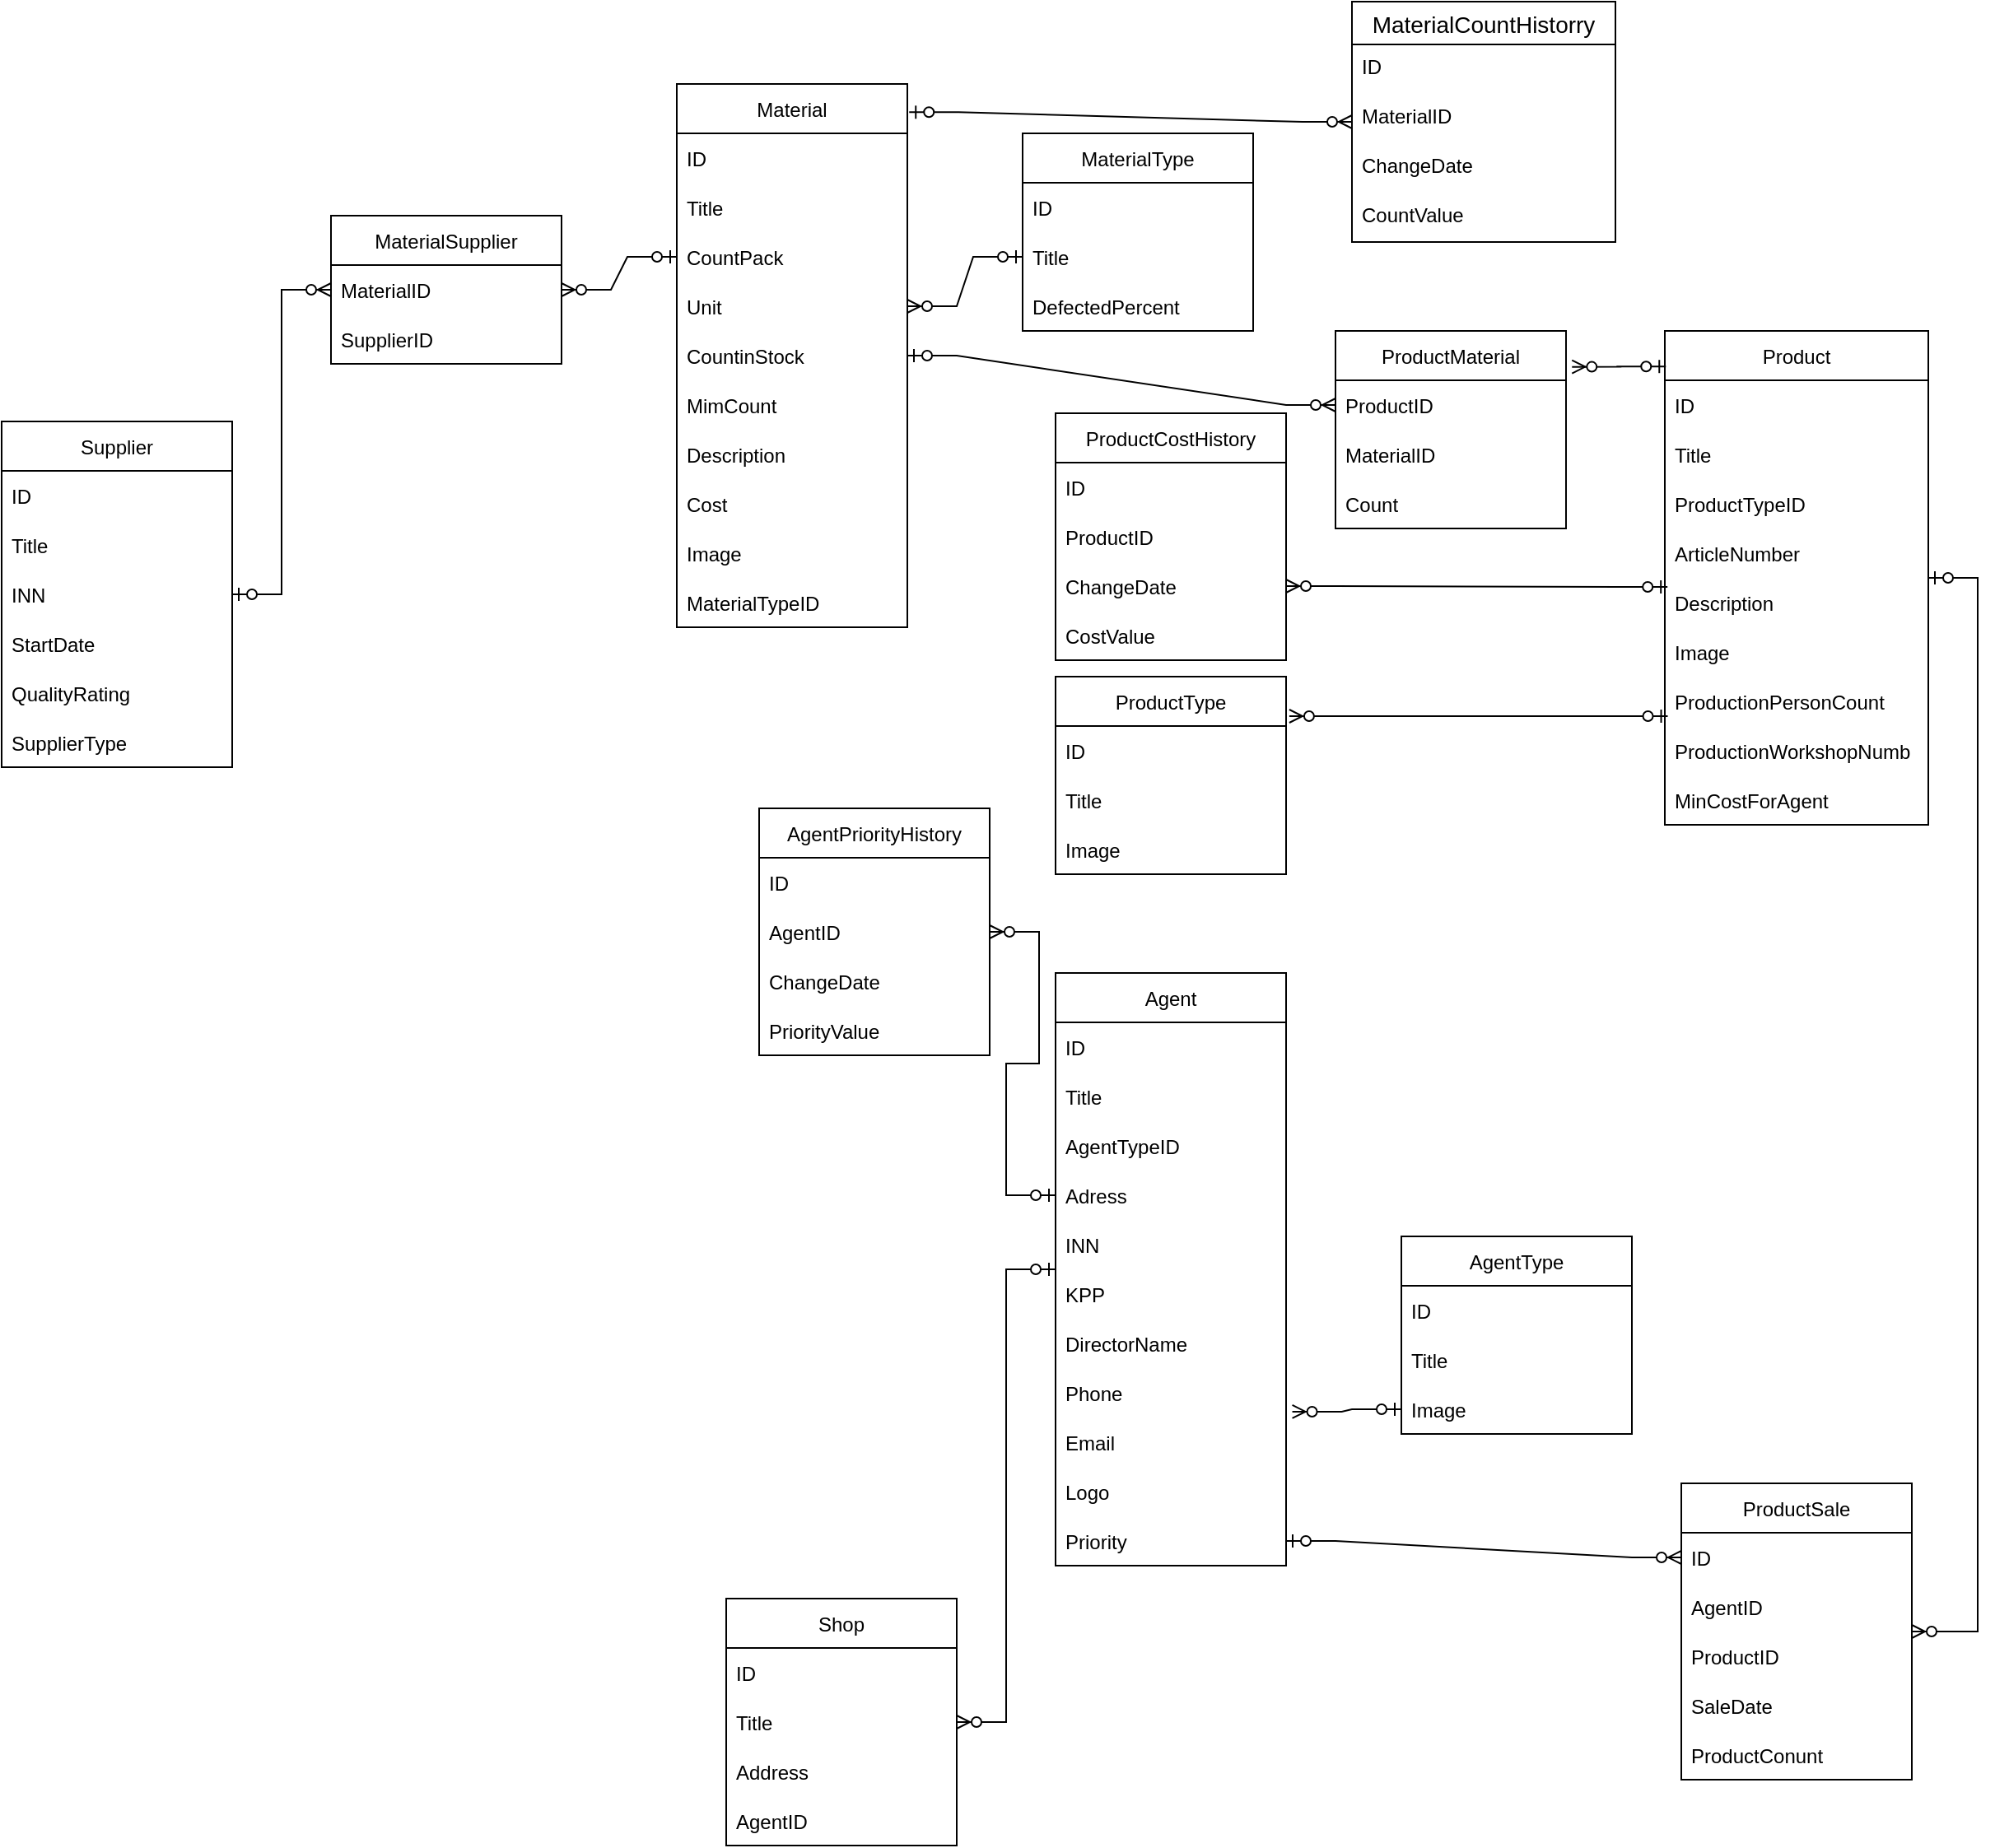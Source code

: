 <mxfile version="20.5.1" type="device"><diagram id="dXDiWoVjgruQhCKhAoji" name="Страница 1"><mxGraphModel dx="2249" dy="762" grid="1" gridSize="10" guides="1" tooltips="1" connect="1" arrows="1" fold="1" page="1" pageScale="1" pageWidth="827" pageHeight="1169" math="0" shadow="0"><root><mxCell id="0"/><mxCell id="1" parent="0"/><mxCell id="D14XUjbQnSasZmBfT_IB-1" value="Product" style="swimlane;fontStyle=0;childLayout=stackLayout;horizontal=1;startSize=30;horizontalStack=0;resizeParent=1;resizeParentMax=0;resizeLast=0;collapsible=1;marginBottom=0;" parent="1" vertex="1"><mxGeometry x="290" y="210" width="160" height="300" as="geometry"><mxRectangle x="110" y="110" width="80" height="30" as="alternateBounds"/></mxGeometry></mxCell><mxCell id="D14XUjbQnSasZmBfT_IB-2" value="ID" style="text;strokeColor=none;fillColor=none;align=left;verticalAlign=middle;spacingLeft=4;spacingRight=4;overflow=hidden;points=[[0,0.5],[1,0.5]];portConstraint=eastwest;rotatable=0;" parent="D14XUjbQnSasZmBfT_IB-1" vertex="1"><mxGeometry y="30" width="160" height="30" as="geometry"/></mxCell><mxCell id="D14XUjbQnSasZmBfT_IB-3" value="Title" style="text;strokeColor=none;fillColor=none;align=left;verticalAlign=middle;spacingLeft=4;spacingRight=4;overflow=hidden;points=[[0,0.5],[1,0.5]];portConstraint=eastwest;rotatable=0;" parent="D14XUjbQnSasZmBfT_IB-1" vertex="1"><mxGeometry y="60" width="160" height="30" as="geometry"/></mxCell><mxCell id="D14XUjbQnSasZmBfT_IB-4" value="ProductTypeID" style="text;strokeColor=none;fillColor=none;align=left;verticalAlign=middle;spacingLeft=4;spacingRight=4;overflow=hidden;points=[[0,0.5],[1,0.5]];portConstraint=eastwest;rotatable=0;" parent="D14XUjbQnSasZmBfT_IB-1" vertex="1"><mxGeometry y="90" width="160" height="30" as="geometry"/></mxCell><mxCell id="D14XUjbQnSasZmBfT_IB-23" value="ArticleNumber" style="text;strokeColor=none;fillColor=none;align=left;verticalAlign=middle;spacingLeft=4;spacingRight=4;overflow=hidden;points=[[0,0.5],[1,0.5]];portConstraint=eastwest;rotatable=0;" parent="D14XUjbQnSasZmBfT_IB-1" vertex="1"><mxGeometry y="120" width="160" height="30" as="geometry"/></mxCell><mxCell id="D14XUjbQnSasZmBfT_IB-24" value="Description" style="text;strokeColor=none;fillColor=none;align=left;verticalAlign=middle;spacingLeft=4;spacingRight=4;overflow=hidden;points=[[0,0.5],[1,0.5]];portConstraint=eastwest;rotatable=0;" parent="D14XUjbQnSasZmBfT_IB-1" vertex="1"><mxGeometry y="150" width="160" height="30" as="geometry"/></mxCell><mxCell id="D14XUjbQnSasZmBfT_IB-25" value="Image" style="text;strokeColor=none;fillColor=none;align=left;verticalAlign=middle;spacingLeft=4;spacingRight=4;overflow=hidden;points=[[0,0.5],[1,0.5]];portConstraint=eastwest;rotatable=0;" parent="D14XUjbQnSasZmBfT_IB-1" vertex="1"><mxGeometry y="180" width="160" height="30" as="geometry"/></mxCell><mxCell id="D14XUjbQnSasZmBfT_IB-26" value="ProductionPersonCount" style="text;strokeColor=none;fillColor=none;align=left;verticalAlign=middle;spacingLeft=4;spacingRight=4;overflow=hidden;points=[[0,0.5],[1,0.5]];portConstraint=eastwest;rotatable=0;" parent="D14XUjbQnSasZmBfT_IB-1" vertex="1"><mxGeometry y="210" width="160" height="30" as="geometry"/></mxCell><mxCell id="D14XUjbQnSasZmBfT_IB-28" value="ProductionWorkshopNumb" style="text;strokeColor=none;fillColor=none;align=left;verticalAlign=middle;spacingLeft=4;spacingRight=4;overflow=hidden;points=[[0,0.5],[1,0.5]];portConstraint=eastwest;rotatable=0;" parent="D14XUjbQnSasZmBfT_IB-1" vertex="1"><mxGeometry y="240" width="160" height="30" as="geometry"/></mxCell><mxCell id="D14XUjbQnSasZmBfT_IB-27" value="MinCostForAgent" style="text;strokeColor=none;fillColor=none;align=left;verticalAlign=middle;spacingLeft=4;spacingRight=4;overflow=hidden;points=[[0,0.5],[1,0.5]];portConstraint=eastwest;rotatable=0;" parent="D14XUjbQnSasZmBfT_IB-1" vertex="1"><mxGeometry y="270" width="160" height="30" as="geometry"/></mxCell><mxCell id="D14XUjbQnSasZmBfT_IB-58" value="" style="edgeStyle=entityRelationEdgeStyle;fontSize=12;html=1;endArrow=ERzeroToMany;startArrow=ERzeroToOne;rounded=0;entryX=1.026;entryY=0.182;entryDx=0;entryDy=0;entryPerimeter=0;exitX=0.004;exitY=0.072;exitDx=0;exitDy=0;exitPerimeter=0;" parent="1" source="D14XUjbQnSasZmBfT_IB-1" target="D14XUjbQnSasZmBfT_IB-59" edge="1"><mxGeometry width="100" height="100" relative="1" as="geometry"><mxPoint x="429.5" y="249" as="sourcePoint"/><mxPoint x="258.5" y="170" as="targetPoint"/></mxGeometry></mxCell><mxCell id="D14XUjbQnSasZmBfT_IB-59" value="ProductMaterial" style="swimlane;fontStyle=0;childLayout=stackLayout;horizontal=1;startSize=30;horizontalStack=0;resizeParent=1;resizeParentMax=0;resizeLast=0;collapsible=1;marginBottom=0;labelBackgroundColor=none;labelBorderColor=none;" parent="1" vertex="1"><mxGeometry x="90" y="210" width="140" height="120" as="geometry"/></mxCell><mxCell id="D14XUjbQnSasZmBfT_IB-60" value="ProductID" style="text;strokeColor=none;fillColor=none;align=left;verticalAlign=middle;spacingLeft=4;spacingRight=4;overflow=hidden;points=[[0,0.5],[1,0.5]];portConstraint=eastwest;rotatable=0;labelBackgroundColor=none;labelBorderColor=none;" parent="D14XUjbQnSasZmBfT_IB-59" vertex="1"><mxGeometry y="30" width="140" height="30" as="geometry"/></mxCell><mxCell id="D14XUjbQnSasZmBfT_IB-61" value="MaterialID" style="text;strokeColor=none;fillColor=none;align=left;verticalAlign=middle;spacingLeft=4;spacingRight=4;overflow=hidden;points=[[0,0.5],[1,0.5]];portConstraint=eastwest;rotatable=0;labelBackgroundColor=none;labelBorderColor=none;" parent="D14XUjbQnSasZmBfT_IB-59" vertex="1"><mxGeometry y="60" width="140" height="30" as="geometry"/></mxCell><mxCell id="D14XUjbQnSasZmBfT_IB-62" value="Count" style="text;strokeColor=none;fillColor=none;align=left;verticalAlign=middle;spacingLeft=4;spacingRight=4;overflow=hidden;points=[[0,0.5],[1,0.5]];portConstraint=eastwest;rotatable=0;labelBackgroundColor=none;labelBorderColor=none;" parent="D14XUjbQnSasZmBfT_IB-59" vertex="1"><mxGeometry y="90" width="140" height="30" as="geometry"/></mxCell><mxCell id="D14XUjbQnSasZmBfT_IB-63" value="" style="edgeStyle=entityRelationEdgeStyle;fontSize=12;html=1;endArrow=ERzeroToMany;startArrow=ERzeroToOne;rounded=0;exitX=0.01;exitY=0.183;exitDx=0;exitDy=0;exitPerimeter=0;entryX=1;entryY=0.5;entryDx=0;entryDy=0;" parent="1" source="D14XUjbQnSasZmBfT_IB-24" target="D14XUjbQnSasZmBfT_IB-67" edge="1"><mxGeometry width="100" height="100" relative="1" as="geometry"><mxPoint x="110" y="430" as="sourcePoint"/><mxPoint x="-50" y="360" as="targetPoint"/></mxGeometry></mxCell><mxCell id="D14XUjbQnSasZmBfT_IB-64" value="ProductCostHistory" style="swimlane;fontStyle=0;childLayout=stackLayout;horizontal=1;startSize=30;horizontalStack=0;resizeParent=1;resizeParentMax=0;resizeLast=0;collapsible=1;marginBottom=0;labelBackgroundColor=none;labelBorderColor=none;" parent="1" vertex="1"><mxGeometry x="-80" y="260" width="140" height="150" as="geometry"/></mxCell><mxCell id="D14XUjbQnSasZmBfT_IB-65" value="ID" style="text;strokeColor=none;fillColor=none;align=left;verticalAlign=middle;spacingLeft=4;spacingRight=4;overflow=hidden;points=[[0,0.5],[1,0.5]];portConstraint=eastwest;rotatable=0;labelBackgroundColor=none;labelBorderColor=none;" parent="D14XUjbQnSasZmBfT_IB-64" vertex="1"><mxGeometry y="30" width="140" height="30" as="geometry"/></mxCell><mxCell id="D14XUjbQnSasZmBfT_IB-66" value="ProductID" style="text;strokeColor=none;fillColor=none;align=left;verticalAlign=middle;spacingLeft=4;spacingRight=4;overflow=hidden;points=[[0,0.5],[1,0.5]];portConstraint=eastwest;rotatable=0;labelBackgroundColor=none;labelBorderColor=none;" parent="D14XUjbQnSasZmBfT_IB-64" vertex="1"><mxGeometry y="60" width="140" height="30" as="geometry"/></mxCell><mxCell id="D14XUjbQnSasZmBfT_IB-67" value="ChangeDate" style="text;strokeColor=none;fillColor=none;align=left;verticalAlign=middle;spacingLeft=4;spacingRight=4;overflow=hidden;points=[[0,0.5],[1,0.5]];portConstraint=eastwest;rotatable=0;labelBackgroundColor=none;labelBorderColor=none;" parent="D14XUjbQnSasZmBfT_IB-64" vertex="1"><mxGeometry y="90" width="140" height="30" as="geometry"/></mxCell><mxCell id="D14XUjbQnSasZmBfT_IB-68" value="CostValue" style="text;strokeColor=none;fillColor=none;align=left;verticalAlign=middle;spacingLeft=4;spacingRight=4;overflow=hidden;points=[[0,0.5],[1,0.5]];portConstraint=eastwest;rotatable=0;labelBackgroundColor=none;labelBorderColor=none;" parent="D14XUjbQnSasZmBfT_IB-64" vertex="1"><mxGeometry y="120" width="140" height="30" as="geometry"/></mxCell><mxCell id="D14XUjbQnSasZmBfT_IB-78" value="ProductType" style="swimlane;fontStyle=0;childLayout=stackLayout;horizontal=1;startSize=30;horizontalStack=0;resizeParent=1;resizeParentMax=0;resizeLast=0;collapsible=1;marginBottom=0;labelBackgroundColor=none;labelBorderColor=none;" parent="1" vertex="1"><mxGeometry x="-80" y="420" width="140" height="120" as="geometry"/></mxCell><mxCell id="D14XUjbQnSasZmBfT_IB-79" value="ID" style="text;strokeColor=none;fillColor=none;align=left;verticalAlign=middle;spacingLeft=4;spacingRight=4;overflow=hidden;points=[[0,0.5],[1,0.5]];portConstraint=eastwest;rotatable=0;labelBackgroundColor=none;labelBorderColor=none;" parent="D14XUjbQnSasZmBfT_IB-78" vertex="1"><mxGeometry y="30" width="140" height="30" as="geometry"/></mxCell><mxCell id="D14XUjbQnSasZmBfT_IB-80" value="Title" style="text;strokeColor=none;fillColor=none;align=left;verticalAlign=middle;spacingLeft=4;spacingRight=4;overflow=hidden;points=[[0,0.5],[1,0.5]];portConstraint=eastwest;rotatable=0;labelBackgroundColor=none;labelBorderColor=none;" parent="D14XUjbQnSasZmBfT_IB-78" vertex="1"><mxGeometry y="60" width="140" height="30" as="geometry"/></mxCell><mxCell id="D14XUjbQnSasZmBfT_IB-81" value="Image" style="text;strokeColor=none;fillColor=none;align=left;verticalAlign=middle;spacingLeft=4;spacingRight=4;overflow=hidden;points=[[0,0.5],[1,0.5]];portConstraint=eastwest;rotatable=0;labelBackgroundColor=none;labelBorderColor=none;" parent="D14XUjbQnSasZmBfT_IB-78" vertex="1"><mxGeometry y="90" width="140" height="30" as="geometry"/></mxCell><mxCell id="D14XUjbQnSasZmBfT_IB-84" value="" style="edgeStyle=entityRelationEdgeStyle;fontSize=12;html=1;endArrow=ERzeroToMany;startArrow=ERzeroToOne;rounded=0;exitX=0.011;exitY=0.8;exitDx=0;exitDy=0;entryX=1.014;entryY=0.2;entryDx=0;entryDy=0;entryPerimeter=0;exitPerimeter=0;" parent="1" source="D14XUjbQnSasZmBfT_IB-26" target="D14XUjbQnSasZmBfT_IB-78" edge="1"><mxGeometry width="100" height="100" relative="1" as="geometry"><mxPoint x="221.6" y="330.2" as="sourcePoint"/><mxPoint x="10" y="330" as="targetPoint"/></mxGeometry></mxCell><mxCell id="rh76qWA8-yJuGrsa8oUS-1" value="Agent" style="swimlane;fontStyle=0;childLayout=stackLayout;horizontal=1;startSize=30;horizontalStack=0;resizeParent=1;resizeParentMax=0;resizeLast=0;collapsible=1;marginBottom=0;" parent="1" vertex="1"><mxGeometry x="-80" y="600" width="140" height="360" as="geometry"/></mxCell><mxCell id="rh76qWA8-yJuGrsa8oUS-2" value="ID" style="text;strokeColor=none;fillColor=none;align=left;verticalAlign=middle;spacingLeft=4;spacingRight=4;overflow=hidden;points=[[0,0.5],[1,0.5]];portConstraint=eastwest;rotatable=0;" parent="rh76qWA8-yJuGrsa8oUS-1" vertex="1"><mxGeometry y="30" width="140" height="30" as="geometry"/></mxCell><mxCell id="rh76qWA8-yJuGrsa8oUS-3" value="Title" style="text;strokeColor=none;fillColor=none;align=left;verticalAlign=middle;spacingLeft=4;spacingRight=4;overflow=hidden;points=[[0,0.5],[1,0.5]];portConstraint=eastwest;rotatable=0;" parent="rh76qWA8-yJuGrsa8oUS-1" vertex="1"><mxGeometry y="60" width="140" height="30" as="geometry"/></mxCell><mxCell id="rh76qWA8-yJuGrsa8oUS-4" value="AgentTypeID" style="text;strokeColor=none;fillColor=none;align=left;verticalAlign=middle;spacingLeft=4;spacingRight=4;overflow=hidden;points=[[0,0.5],[1,0.5]];portConstraint=eastwest;rotatable=0;" parent="rh76qWA8-yJuGrsa8oUS-1" vertex="1"><mxGeometry y="90" width="140" height="30" as="geometry"/></mxCell><mxCell id="rh76qWA8-yJuGrsa8oUS-5" value="Adress" style="text;strokeColor=none;fillColor=none;align=left;verticalAlign=middle;spacingLeft=4;spacingRight=4;overflow=hidden;points=[[0,0.5],[1,0.5]];portConstraint=eastwest;rotatable=0;" parent="rh76qWA8-yJuGrsa8oUS-1" vertex="1"><mxGeometry y="120" width="140" height="30" as="geometry"/></mxCell><mxCell id="rh76qWA8-yJuGrsa8oUS-6" value="INN" style="text;strokeColor=none;fillColor=none;align=left;verticalAlign=middle;spacingLeft=4;spacingRight=4;overflow=hidden;points=[[0,0.5],[1,0.5]];portConstraint=eastwest;rotatable=0;" parent="rh76qWA8-yJuGrsa8oUS-1" vertex="1"><mxGeometry y="150" width="140" height="30" as="geometry"/></mxCell><mxCell id="rh76qWA8-yJuGrsa8oUS-7" value="KPP" style="text;strokeColor=none;fillColor=none;align=left;verticalAlign=middle;spacingLeft=4;spacingRight=4;overflow=hidden;points=[[0,0.5],[1,0.5]];portConstraint=eastwest;rotatable=0;" parent="rh76qWA8-yJuGrsa8oUS-1" vertex="1"><mxGeometry y="180" width="140" height="30" as="geometry"/></mxCell><mxCell id="rh76qWA8-yJuGrsa8oUS-8" value="DirectorName" style="text;strokeColor=none;fillColor=none;align=left;verticalAlign=middle;spacingLeft=4;spacingRight=4;overflow=hidden;points=[[0,0.5],[1,0.5]];portConstraint=eastwest;rotatable=0;" parent="rh76qWA8-yJuGrsa8oUS-1" vertex="1"><mxGeometry y="210" width="140" height="30" as="geometry"/></mxCell><mxCell id="rh76qWA8-yJuGrsa8oUS-9" value="Phone" style="text;strokeColor=none;fillColor=none;align=left;verticalAlign=middle;spacingLeft=4;spacingRight=4;overflow=hidden;points=[[0,0.5],[1,0.5]];portConstraint=eastwest;rotatable=0;" parent="rh76qWA8-yJuGrsa8oUS-1" vertex="1"><mxGeometry y="240" width="140" height="30" as="geometry"/></mxCell><mxCell id="rh76qWA8-yJuGrsa8oUS-10" value="Email" style="text;strokeColor=none;fillColor=none;align=left;verticalAlign=middle;spacingLeft=4;spacingRight=4;overflow=hidden;points=[[0,0.5],[1,0.5]];portConstraint=eastwest;rotatable=0;" parent="rh76qWA8-yJuGrsa8oUS-1" vertex="1"><mxGeometry y="270" width="140" height="30" as="geometry"/></mxCell><mxCell id="rh76qWA8-yJuGrsa8oUS-11" value="Logo" style="text;strokeColor=none;fillColor=none;align=left;verticalAlign=middle;spacingLeft=4;spacingRight=4;overflow=hidden;points=[[0,0.5],[1,0.5]];portConstraint=eastwest;rotatable=0;" parent="rh76qWA8-yJuGrsa8oUS-1" vertex="1"><mxGeometry y="300" width="140" height="30" as="geometry"/></mxCell><mxCell id="rh76qWA8-yJuGrsa8oUS-12" value="Priority" style="text;strokeColor=none;fillColor=none;align=left;verticalAlign=middle;spacingLeft=4;spacingRight=4;overflow=hidden;points=[[0,0.5],[1,0.5]];portConstraint=eastwest;rotatable=0;" parent="rh76qWA8-yJuGrsa8oUS-1" vertex="1"><mxGeometry y="330" width="140" height="30" as="geometry"/></mxCell><mxCell id="rh76qWA8-yJuGrsa8oUS-14" value="AgentType" style="swimlane;fontStyle=0;childLayout=stackLayout;horizontal=1;startSize=30;horizontalStack=0;resizeParent=1;resizeParentMax=0;resizeLast=0;collapsible=1;marginBottom=0;" parent="1" vertex="1"><mxGeometry x="130" y="760" width="140" height="120" as="geometry"/></mxCell><mxCell id="rh76qWA8-yJuGrsa8oUS-15" value="ID" style="text;strokeColor=none;fillColor=none;align=left;verticalAlign=middle;spacingLeft=4;spacingRight=4;overflow=hidden;points=[[0,0.5],[1,0.5]];portConstraint=eastwest;rotatable=0;" parent="rh76qWA8-yJuGrsa8oUS-14" vertex="1"><mxGeometry y="30" width="140" height="30" as="geometry"/></mxCell><mxCell id="rh76qWA8-yJuGrsa8oUS-16" value="Title" style="text;strokeColor=none;fillColor=none;align=left;verticalAlign=middle;spacingLeft=4;spacingRight=4;overflow=hidden;points=[[0,0.5],[1,0.5]];portConstraint=eastwest;rotatable=0;" parent="rh76qWA8-yJuGrsa8oUS-14" vertex="1"><mxGeometry y="60" width="140" height="30" as="geometry"/></mxCell><mxCell id="rh76qWA8-yJuGrsa8oUS-17" value="Image" style="text;strokeColor=none;fillColor=none;align=left;verticalAlign=middle;spacingLeft=4;spacingRight=4;overflow=hidden;points=[[0,0.5],[1,0.5]];portConstraint=eastwest;rotatable=0;" parent="rh76qWA8-yJuGrsa8oUS-14" vertex="1"><mxGeometry y="90" width="140" height="30" as="geometry"/></mxCell><mxCell id="rh76qWA8-yJuGrsa8oUS-27" value="" style="edgeStyle=entityRelationEdgeStyle;fontSize=12;html=1;endArrow=ERzeroToMany;startArrow=ERzeroToOne;rounded=0;exitX=0;exitY=0.5;exitDx=0;exitDy=0;entryX=1.027;entryY=-0.117;entryDx=0;entryDy=0;entryPerimeter=0;" parent="1" source="rh76qWA8-yJuGrsa8oUS-17" target="rh76qWA8-yJuGrsa8oUS-10" edge="1"><mxGeometry width="100" height="100" relative="1" as="geometry"><mxPoint x="321" y="920" as="sourcePoint"/><mxPoint x="320" y="1153.0" as="targetPoint"/></mxGeometry></mxCell><mxCell id="rh76qWA8-yJuGrsa8oUS-28" value="ProductSale" style="swimlane;fontStyle=0;childLayout=stackLayout;horizontal=1;startSize=30;horizontalStack=0;resizeParent=1;resizeParentMax=0;resizeLast=0;collapsible=1;marginBottom=0;" parent="1" vertex="1"><mxGeometry x="300" y="910" width="140" height="180" as="geometry"/></mxCell><mxCell id="rh76qWA8-yJuGrsa8oUS-29" value="ID" style="text;strokeColor=none;fillColor=none;align=left;verticalAlign=middle;spacingLeft=4;spacingRight=4;overflow=hidden;points=[[0,0.5],[1,0.5]];portConstraint=eastwest;rotatable=0;" parent="rh76qWA8-yJuGrsa8oUS-28" vertex="1"><mxGeometry y="30" width="140" height="30" as="geometry"/></mxCell><mxCell id="rh76qWA8-yJuGrsa8oUS-30" value="AgentID" style="text;strokeColor=none;fillColor=none;align=left;verticalAlign=middle;spacingLeft=4;spacingRight=4;overflow=hidden;points=[[0,0.5],[1,0.5]];portConstraint=eastwest;rotatable=0;" parent="rh76qWA8-yJuGrsa8oUS-28" vertex="1"><mxGeometry y="60" width="140" height="30" as="geometry"/></mxCell><mxCell id="rh76qWA8-yJuGrsa8oUS-31" value="ProductID" style="text;strokeColor=none;fillColor=none;align=left;verticalAlign=middle;spacingLeft=4;spacingRight=4;overflow=hidden;points=[[0,0.5],[1,0.5]];portConstraint=eastwest;rotatable=0;" parent="rh76qWA8-yJuGrsa8oUS-28" vertex="1"><mxGeometry y="90" width="140" height="30" as="geometry"/></mxCell><mxCell id="rh76qWA8-yJuGrsa8oUS-32" value="SaleDate" style="text;strokeColor=none;fillColor=none;align=left;verticalAlign=middle;spacingLeft=4;spacingRight=4;overflow=hidden;points=[[0,0.5],[1,0.5]];portConstraint=eastwest;rotatable=0;" parent="rh76qWA8-yJuGrsa8oUS-28" vertex="1"><mxGeometry y="120" width="140" height="30" as="geometry"/></mxCell><mxCell id="rh76qWA8-yJuGrsa8oUS-33" value="ProductConunt" style="text;strokeColor=none;fillColor=none;align=left;verticalAlign=middle;spacingLeft=4;spacingRight=4;overflow=hidden;points=[[0,0.5],[1,0.5]];portConstraint=eastwest;rotatable=0;" parent="rh76qWA8-yJuGrsa8oUS-28" vertex="1"><mxGeometry y="150" width="140" height="30" as="geometry"/></mxCell><mxCell id="rh76qWA8-yJuGrsa8oUS-34" value="" style="edgeStyle=entityRelationEdgeStyle;fontSize=12;html=1;endArrow=ERzeroToMany;startArrow=ERzeroToOne;rounded=0;exitX=1;exitY=0.5;exitDx=0;exitDy=0;entryX=0;entryY=0.5;entryDx=0;entryDy=0;" parent="1" source="rh76qWA8-yJuGrsa8oUS-12" target="rh76qWA8-yJuGrsa8oUS-29" edge="1"><mxGeometry width="100" height="100" relative="1" as="geometry"><mxPoint x="166.22" y="960.0" as="sourcePoint"/><mxPoint x="140" y="1010" as="targetPoint"/></mxGeometry></mxCell><mxCell id="rh76qWA8-yJuGrsa8oUS-35" value="" style="edgeStyle=entityRelationEdgeStyle;fontSize=12;html=1;endArrow=ERzeroToMany;startArrow=ERzeroToOne;rounded=0;" parent="1" source="D14XUjbQnSasZmBfT_IB-1" target="rh76qWA8-yJuGrsa8oUS-28" edge="1"><mxGeometry width="100" height="100" relative="1" as="geometry"><mxPoint x="450" y="970" as="sourcePoint"/><mxPoint x="400.0" y="841.49" as="targetPoint"/></mxGeometry></mxCell><mxCell id="rh76qWA8-yJuGrsa8oUS-36" value="Shop" style="swimlane;fontStyle=0;childLayout=stackLayout;horizontal=1;startSize=30;horizontalStack=0;resizeParent=1;resizeParentMax=0;resizeLast=0;collapsible=1;marginBottom=0;" parent="1" vertex="1"><mxGeometry x="-280" y="980" width="140" height="150" as="geometry"/></mxCell><mxCell id="rh76qWA8-yJuGrsa8oUS-37" value="ID" style="text;strokeColor=none;fillColor=none;align=left;verticalAlign=middle;spacingLeft=4;spacingRight=4;overflow=hidden;points=[[0,0.5],[1,0.5]];portConstraint=eastwest;rotatable=0;" parent="rh76qWA8-yJuGrsa8oUS-36" vertex="1"><mxGeometry y="30" width="140" height="30" as="geometry"/></mxCell><mxCell id="rh76qWA8-yJuGrsa8oUS-38" value="Title" style="text;strokeColor=none;fillColor=none;align=left;verticalAlign=middle;spacingLeft=4;spacingRight=4;overflow=hidden;points=[[0,0.5],[1,0.5]];portConstraint=eastwest;rotatable=0;" parent="rh76qWA8-yJuGrsa8oUS-36" vertex="1"><mxGeometry y="60" width="140" height="30" as="geometry"/></mxCell><mxCell id="rh76qWA8-yJuGrsa8oUS-39" value="Address" style="text;strokeColor=none;fillColor=none;align=left;verticalAlign=middle;spacingLeft=4;spacingRight=4;overflow=hidden;points=[[0,0.5],[1,0.5]];portConstraint=eastwest;rotatable=0;" parent="rh76qWA8-yJuGrsa8oUS-36" vertex="1"><mxGeometry y="90" width="140" height="30" as="geometry"/></mxCell><mxCell id="rh76qWA8-yJuGrsa8oUS-41" value="AgentID" style="text;strokeColor=none;fillColor=none;align=left;verticalAlign=middle;spacingLeft=4;spacingRight=4;overflow=hidden;points=[[0,0.5],[1,0.5]];portConstraint=eastwest;rotatable=0;" parent="rh76qWA8-yJuGrsa8oUS-36" vertex="1"><mxGeometry y="120" width="140" height="30" as="geometry"/></mxCell><mxCell id="rh76qWA8-yJuGrsa8oUS-43" value="AgentPriorityHistory" style="swimlane;fontStyle=0;childLayout=stackLayout;horizontal=1;startSize=30;horizontalStack=0;resizeParent=1;resizeParentMax=0;resizeLast=0;collapsible=1;marginBottom=0;" parent="1" vertex="1"><mxGeometry x="-260" y="500" width="140" height="150" as="geometry"/></mxCell><mxCell id="rh76qWA8-yJuGrsa8oUS-44" value="ID" style="text;strokeColor=none;fillColor=none;align=left;verticalAlign=middle;spacingLeft=4;spacingRight=4;overflow=hidden;points=[[0,0.5],[1,0.5]];portConstraint=eastwest;rotatable=0;" parent="rh76qWA8-yJuGrsa8oUS-43" vertex="1"><mxGeometry y="30" width="140" height="30" as="geometry"/></mxCell><mxCell id="rh76qWA8-yJuGrsa8oUS-45" value="AgentID" style="text;strokeColor=none;fillColor=none;align=left;verticalAlign=middle;spacingLeft=4;spacingRight=4;overflow=hidden;points=[[0,0.5],[1,0.5]];portConstraint=eastwest;rotatable=0;" parent="rh76qWA8-yJuGrsa8oUS-43" vertex="1"><mxGeometry y="60" width="140" height="30" as="geometry"/></mxCell><mxCell id="rh76qWA8-yJuGrsa8oUS-46" value="ChangeDate" style="text;strokeColor=none;fillColor=none;align=left;verticalAlign=middle;spacingLeft=4;spacingRight=4;overflow=hidden;points=[[0,0.5],[1,0.5]];portConstraint=eastwest;rotatable=0;" parent="rh76qWA8-yJuGrsa8oUS-43" vertex="1"><mxGeometry y="90" width="140" height="30" as="geometry"/></mxCell><mxCell id="rh76qWA8-yJuGrsa8oUS-50" value="PriorityValue" style="text;strokeColor=none;fillColor=none;align=left;verticalAlign=middle;spacingLeft=4;spacingRight=4;overflow=hidden;points=[[0,0.5],[1,0.5]];portConstraint=eastwest;rotatable=0;" parent="rh76qWA8-yJuGrsa8oUS-43" vertex="1"><mxGeometry y="120" width="140" height="30" as="geometry"/></mxCell><mxCell id="rh76qWA8-yJuGrsa8oUS-52" value="" style="edgeStyle=entityRelationEdgeStyle;fontSize=12;html=1;endArrow=ERzeroToMany;startArrow=ERzeroToOne;rounded=0;exitX=0;exitY=0.5;exitDx=0;exitDy=0;" parent="1" source="rh76qWA8-yJuGrsa8oUS-5" target="rh76qWA8-yJuGrsa8oUS-43" edge="1"><mxGeometry width="100" height="100" relative="1" as="geometry"><mxPoint x="-193.78" y="740.0" as="sourcePoint"/><mxPoint x="-260.0" y="741.49" as="targetPoint"/></mxGeometry></mxCell><mxCell id="rh76qWA8-yJuGrsa8oUS-53" value="MaterialType" style="swimlane;fontStyle=0;childLayout=stackLayout;horizontal=1;startSize=30;horizontalStack=0;resizeParent=1;resizeParentMax=0;resizeLast=0;collapsible=1;marginBottom=0;" parent="1" vertex="1"><mxGeometry x="-100" y="90" width="140" height="120" as="geometry"/></mxCell><mxCell id="rh76qWA8-yJuGrsa8oUS-54" value="ID" style="text;strokeColor=none;fillColor=none;align=left;verticalAlign=middle;spacingLeft=4;spacingRight=4;overflow=hidden;points=[[0,0.5],[1,0.5]];portConstraint=eastwest;rotatable=0;" parent="rh76qWA8-yJuGrsa8oUS-53" vertex="1"><mxGeometry y="30" width="140" height="30" as="geometry"/></mxCell><mxCell id="rh76qWA8-yJuGrsa8oUS-55" value="Title" style="text;strokeColor=none;fillColor=none;align=left;verticalAlign=middle;spacingLeft=4;spacingRight=4;overflow=hidden;points=[[0,0.5],[1,0.5]];portConstraint=eastwest;rotatable=0;" parent="rh76qWA8-yJuGrsa8oUS-53" vertex="1"><mxGeometry y="60" width="140" height="30" as="geometry"/></mxCell><mxCell id="rh76qWA8-yJuGrsa8oUS-56" value="DefectedPercent" style="text;strokeColor=none;fillColor=none;align=left;verticalAlign=middle;spacingLeft=4;spacingRight=4;overflow=hidden;points=[[0,0.5],[1,0.5]];portConstraint=eastwest;rotatable=0;" parent="rh76qWA8-yJuGrsa8oUS-53" vertex="1"><mxGeometry y="90" width="140" height="30" as="geometry"/></mxCell><mxCell id="rh76qWA8-yJuGrsa8oUS-57" value="Material" style="swimlane;fontStyle=0;childLayout=stackLayout;horizontal=1;startSize=30;horizontalStack=0;resizeParent=1;resizeParentMax=0;resizeLast=0;collapsible=1;marginBottom=0;" parent="1" vertex="1"><mxGeometry x="-310" y="60" width="140" height="330" as="geometry"/></mxCell><mxCell id="rh76qWA8-yJuGrsa8oUS-58" value="ID" style="text;strokeColor=none;fillColor=none;align=left;verticalAlign=middle;spacingLeft=4;spacingRight=4;overflow=hidden;points=[[0,0.5],[1,0.5]];portConstraint=eastwest;rotatable=0;" parent="rh76qWA8-yJuGrsa8oUS-57" vertex="1"><mxGeometry y="30" width="140" height="30" as="geometry"/></mxCell><mxCell id="rh76qWA8-yJuGrsa8oUS-74" value="Title" style="text;strokeColor=none;fillColor=none;align=left;verticalAlign=middle;spacingLeft=4;spacingRight=4;overflow=hidden;points=[[0,0.5],[1,0.5]];portConstraint=eastwest;rotatable=0;" parent="rh76qWA8-yJuGrsa8oUS-57" vertex="1"><mxGeometry y="60" width="140" height="30" as="geometry"/></mxCell><mxCell id="rh76qWA8-yJuGrsa8oUS-73" value="CountPack" style="text;strokeColor=none;fillColor=none;align=left;verticalAlign=middle;spacingLeft=4;spacingRight=4;overflow=hidden;points=[[0,0.5],[1,0.5]];portConstraint=eastwest;rotatable=0;" parent="rh76qWA8-yJuGrsa8oUS-57" vertex="1"><mxGeometry y="90" width="140" height="30" as="geometry"/></mxCell><mxCell id="rh76qWA8-yJuGrsa8oUS-72" value="Unit" style="text;strokeColor=none;fillColor=none;align=left;verticalAlign=middle;spacingLeft=4;spacingRight=4;overflow=hidden;points=[[0,0.5],[1,0.5]];portConstraint=eastwest;rotatable=0;" parent="rh76qWA8-yJuGrsa8oUS-57" vertex="1"><mxGeometry y="120" width="140" height="30" as="geometry"/></mxCell><mxCell id="rh76qWA8-yJuGrsa8oUS-71" value="CountinStock" style="text;strokeColor=none;fillColor=none;align=left;verticalAlign=middle;spacingLeft=4;spacingRight=4;overflow=hidden;points=[[0,0.5],[1,0.5]];portConstraint=eastwest;rotatable=0;" parent="rh76qWA8-yJuGrsa8oUS-57" vertex="1"><mxGeometry y="150" width="140" height="30" as="geometry"/></mxCell><mxCell id="rh76qWA8-yJuGrsa8oUS-59" value="MimCount" style="text;strokeColor=none;fillColor=none;align=left;verticalAlign=middle;spacingLeft=4;spacingRight=4;overflow=hidden;points=[[0,0.5],[1,0.5]];portConstraint=eastwest;rotatable=0;" parent="rh76qWA8-yJuGrsa8oUS-57" vertex="1"><mxGeometry y="180" width="140" height="30" as="geometry"/></mxCell><mxCell id="rh76qWA8-yJuGrsa8oUS-70" value="Description" style="text;strokeColor=none;fillColor=none;align=left;verticalAlign=middle;spacingLeft=4;spacingRight=4;overflow=hidden;points=[[0,0.5],[1,0.5]];portConstraint=eastwest;rotatable=0;" parent="rh76qWA8-yJuGrsa8oUS-57" vertex="1"><mxGeometry y="210" width="140" height="30" as="geometry"/></mxCell><mxCell id="rh76qWA8-yJuGrsa8oUS-69" value="Cost" style="text;strokeColor=none;fillColor=none;align=left;verticalAlign=middle;spacingLeft=4;spacingRight=4;overflow=hidden;points=[[0,0.5],[1,0.5]];portConstraint=eastwest;rotatable=0;" parent="rh76qWA8-yJuGrsa8oUS-57" vertex="1"><mxGeometry y="240" width="140" height="30" as="geometry"/></mxCell><mxCell id="rh76qWA8-yJuGrsa8oUS-60" value="Image" style="text;strokeColor=none;fillColor=none;align=left;verticalAlign=middle;spacingLeft=4;spacingRight=4;overflow=hidden;points=[[0,0.5],[1,0.5]];portConstraint=eastwest;rotatable=0;" parent="rh76qWA8-yJuGrsa8oUS-57" vertex="1"><mxGeometry y="270" width="140" height="30" as="geometry"/></mxCell><mxCell id="rh76qWA8-yJuGrsa8oUS-76" value="MaterialTypeID" style="text;strokeColor=none;fillColor=none;align=left;verticalAlign=middle;spacingLeft=4;spacingRight=4;overflow=hidden;points=[[0,0.5],[1,0.5]];portConstraint=eastwest;rotatable=0;" parent="rh76qWA8-yJuGrsa8oUS-57" vertex="1"><mxGeometry y="300" width="140" height="30" as="geometry"/></mxCell><mxCell id="rh76qWA8-yJuGrsa8oUS-77" value="MaterialSupplier" style="swimlane;fontStyle=0;childLayout=stackLayout;horizontal=1;startSize=30;horizontalStack=0;resizeParent=1;resizeParentMax=0;resizeLast=0;collapsible=1;marginBottom=0;" parent="1" vertex="1"><mxGeometry x="-520" y="140" width="140" height="90" as="geometry"/></mxCell><mxCell id="rh76qWA8-yJuGrsa8oUS-78" value="MaterialID" style="text;strokeColor=none;fillColor=none;align=left;verticalAlign=middle;spacingLeft=4;spacingRight=4;overflow=hidden;points=[[0,0.5],[1,0.5]];portConstraint=eastwest;rotatable=0;" parent="rh76qWA8-yJuGrsa8oUS-77" vertex="1"><mxGeometry y="30" width="140" height="30" as="geometry"/></mxCell><mxCell id="rh76qWA8-yJuGrsa8oUS-79" value="SupplierID" style="text;strokeColor=none;fillColor=none;align=left;verticalAlign=middle;spacingLeft=4;spacingRight=4;overflow=hidden;points=[[0,0.5],[1,0.5]];portConstraint=eastwest;rotatable=0;" parent="rh76qWA8-yJuGrsa8oUS-77" vertex="1"><mxGeometry y="60" width="140" height="30" as="geometry"/></mxCell><mxCell id="rh76qWA8-yJuGrsa8oUS-88" value="" style="edgeStyle=entityRelationEdgeStyle;fontSize=12;html=1;endArrow=ERzeroToMany;startArrow=ERzeroToOne;rounded=0;exitX=0;exitY=0.5;exitDx=0;exitDy=0;" parent="1" source="rh76qWA8-yJuGrsa8oUS-73" target="rh76qWA8-yJuGrsa8oUS-77" edge="1"><mxGeometry width="100" height="100" relative="1" as="geometry"><mxPoint x="-10" y="70" as="sourcePoint"/><mxPoint x="-10" y="139.38" as="targetPoint"/></mxGeometry></mxCell><mxCell id="rh76qWA8-yJuGrsa8oUS-89" value="Supplier" style="swimlane;fontStyle=0;childLayout=stackLayout;horizontal=1;startSize=30;horizontalStack=0;resizeParent=1;resizeParentMax=0;resizeLast=0;collapsible=1;marginBottom=0;" parent="1" vertex="1"><mxGeometry x="-720" y="265" width="140" height="210" as="geometry"/></mxCell><mxCell id="rh76qWA8-yJuGrsa8oUS-90" value="ID" style="text;strokeColor=none;fillColor=none;align=left;verticalAlign=middle;spacingLeft=4;spacingRight=4;overflow=hidden;points=[[0,0.5],[1,0.5]];portConstraint=eastwest;rotatable=0;" parent="rh76qWA8-yJuGrsa8oUS-89" vertex="1"><mxGeometry y="30" width="140" height="30" as="geometry"/></mxCell><mxCell id="rh76qWA8-yJuGrsa8oUS-91" value="Title" style="text;strokeColor=none;fillColor=none;align=left;verticalAlign=middle;spacingLeft=4;spacingRight=4;overflow=hidden;points=[[0,0.5],[1,0.5]];portConstraint=eastwest;rotatable=0;" parent="rh76qWA8-yJuGrsa8oUS-89" vertex="1"><mxGeometry y="60" width="140" height="30" as="geometry"/></mxCell><mxCell id="rh76qWA8-yJuGrsa8oUS-92" value="INN" style="text;strokeColor=none;fillColor=none;align=left;verticalAlign=middle;spacingLeft=4;spacingRight=4;overflow=hidden;points=[[0,0.5],[1,0.5]];portConstraint=eastwest;rotatable=0;" parent="rh76qWA8-yJuGrsa8oUS-89" vertex="1"><mxGeometry y="90" width="140" height="30" as="geometry"/></mxCell><mxCell id="rh76qWA8-yJuGrsa8oUS-95" value="StartDate" style="text;strokeColor=none;fillColor=none;align=left;verticalAlign=middle;spacingLeft=4;spacingRight=4;overflow=hidden;points=[[0,0.5],[1,0.5]];portConstraint=eastwest;rotatable=0;" parent="rh76qWA8-yJuGrsa8oUS-89" vertex="1"><mxGeometry y="120" width="140" height="30" as="geometry"/></mxCell><mxCell id="rh76qWA8-yJuGrsa8oUS-94" value="QualityRating" style="text;strokeColor=none;fillColor=none;align=left;verticalAlign=middle;spacingLeft=4;spacingRight=4;overflow=hidden;points=[[0,0.5],[1,0.5]];portConstraint=eastwest;rotatable=0;" parent="rh76qWA8-yJuGrsa8oUS-89" vertex="1"><mxGeometry y="150" width="140" height="30" as="geometry"/></mxCell><mxCell id="rh76qWA8-yJuGrsa8oUS-96" value="SupplierType" style="text;strokeColor=none;fillColor=none;align=left;verticalAlign=middle;spacingLeft=4;spacingRight=4;overflow=hidden;points=[[0,0.5],[1,0.5]];portConstraint=eastwest;rotatable=0;" parent="rh76qWA8-yJuGrsa8oUS-89" vertex="1"><mxGeometry y="180" width="140" height="30" as="geometry"/></mxCell><mxCell id="rh76qWA8-yJuGrsa8oUS-98" value="" style="edgeStyle=entityRelationEdgeStyle;fontSize=12;html=1;endArrow=ERzeroToMany;startArrow=ERzeroToOne;rounded=0;entryX=0;entryY=0.5;entryDx=0;entryDy=0;" parent="1" source="rh76qWA8-yJuGrsa8oUS-92" target="rh76qWA8-yJuGrsa8oUS-78" edge="1"><mxGeometry width="100" height="100" relative="1" as="geometry"><mxPoint x="-2.842e-14" y="-152.56" as="sourcePoint"/><mxPoint x="97.48" y="-190" as="targetPoint"/></mxGeometry></mxCell><mxCell id="rh76qWA8-yJuGrsa8oUS-99" value="MaterialCountHistorry" style="swimlane;fontStyle=0;childLayout=stackLayout;horizontal=1;startSize=26;horizontalStack=0;resizeParent=1;resizeParentMax=0;resizeLast=0;collapsible=1;marginBottom=0;align=center;fontSize=14;" parent="1" vertex="1"><mxGeometry x="100" y="10" width="160" height="146" as="geometry"/></mxCell><mxCell id="rh76qWA8-yJuGrsa8oUS-100" value="ID" style="text;strokeColor=none;fillColor=none;spacingLeft=4;spacingRight=4;overflow=hidden;rotatable=0;points=[[0,0.5],[1,0.5]];portConstraint=eastwest;fontSize=12;" parent="rh76qWA8-yJuGrsa8oUS-99" vertex="1"><mxGeometry y="26" width="160" height="30" as="geometry"/></mxCell><mxCell id="rh76qWA8-yJuGrsa8oUS-101" value="MaterialID" style="text;strokeColor=none;fillColor=none;spacingLeft=4;spacingRight=4;overflow=hidden;rotatable=0;points=[[0,0.5],[1,0.5]];portConstraint=eastwest;fontSize=12;" parent="rh76qWA8-yJuGrsa8oUS-99" vertex="1"><mxGeometry y="56" width="160" height="30" as="geometry"/></mxCell><mxCell id="rh76qWA8-yJuGrsa8oUS-103" value="ChangeDate" style="text;strokeColor=none;fillColor=none;spacingLeft=4;spacingRight=4;overflow=hidden;rotatable=0;points=[[0,0.5],[1,0.5]];portConstraint=eastwest;fontSize=12;" parent="rh76qWA8-yJuGrsa8oUS-99" vertex="1"><mxGeometry y="86" width="160" height="30" as="geometry"/></mxCell><mxCell id="rh76qWA8-yJuGrsa8oUS-102" value="CountValue" style="text;strokeColor=none;fillColor=none;spacingLeft=4;spacingRight=4;overflow=hidden;rotatable=0;points=[[0,0.5],[1,0.5]];portConstraint=eastwest;fontSize=12;" parent="rh76qWA8-yJuGrsa8oUS-99" vertex="1"><mxGeometry y="116" width="160" height="30" as="geometry"/></mxCell><mxCell id="rh76qWA8-yJuGrsa8oUS-104" value="" style="edgeStyle=entityRelationEdgeStyle;fontSize=12;html=1;endArrow=ERzeroToMany;startArrow=ERzeroToOne;rounded=0;exitX=1;exitY=0.5;exitDx=0;exitDy=0;entryX=0;entryY=0.5;entryDx=0;entryDy=0;" parent="1" source="rh76qWA8-yJuGrsa8oUS-71" target="D14XUjbQnSasZmBfT_IB-60" edge="1"><mxGeometry width="100" height="100" relative="1" as="geometry"><mxPoint x="221.6" y="139.61" as="sourcePoint"/><mxPoint x="10" y="139.41" as="targetPoint"/></mxGeometry></mxCell><mxCell id="rh76qWA8-yJuGrsa8oUS-105" value="" style="edgeStyle=entityRelationEdgeStyle;fontSize=12;html=1;endArrow=ERzeroToMany;startArrow=ERzeroToOne;rounded=0;exitX=0;exitY=0.5;exitDx=0;exitDy=0;entryX=1;entryY=0.5;entryDx=0;entryDy=0;" parent="1" source="rh76qWA8-yJuGrsa8oUS-55" target="rh76qWA8-yJuGrsa8oUS-72" edge="1"><mxGeometry width="100" height="100" relative="1" as="geometry"><mxPoint x="-170" y="145" as="sourcePoint"/><mxPoint x="-10" y="80" as="targetPoint"/></mxGeometry></mxCell><mxCell id="rh76qWA8-yJuGrsa8oUS-106" value="" style="edgeStyle=entityRelationEdgeStyle;fontSize=12;html=1;endArrow=ERzeroToMany;startArrow=ERzeroToOne;rounded=0;exitX=1.008;exitY=0.052;exitDx=0;exitDy=0;exitPerimeter=0;" parent="1" source="rh76qWA8-yJuGrsa8oUS-57" target="rh76qWA8-yJuGrsa8oUS-99" edge="1"><mxGeometry width="100" height="100" relative="1" as="geometry"><mxPoint x="-160.0" y="57.44" as="sourcePoint"/><mxPoint x="-62.52" y="20" as="targetPoint"/></mxGeometry></mxCell><mxCell id="rh76qWA8-yJuGrsa8oUS-42" value="" style="edgeStyle=entityRelationEdgeStyle;fontSize=12;html=1;endArrow=ERzeroToMany;startArrow=ERzeroToOne;rounded=0;entryX=1;entryY=0.5;entryDx=0;entryDy=0;" parent="1" source="rh76qWA8-yJuGrsa8oUS-1" target="rh76qWA8-yJuGrsa8oUS-38" edge="1"><mxGeometry width="100" height="100" relative="1" as="geometry"><mxPoint x="-53.78" y="1130.0" as="sourcePoint"/><mxPoint x="70" y="1080" as="targetPoint"/></mxGeometry></mxCell></root></mxGraphModel></diagram></mxfile>
